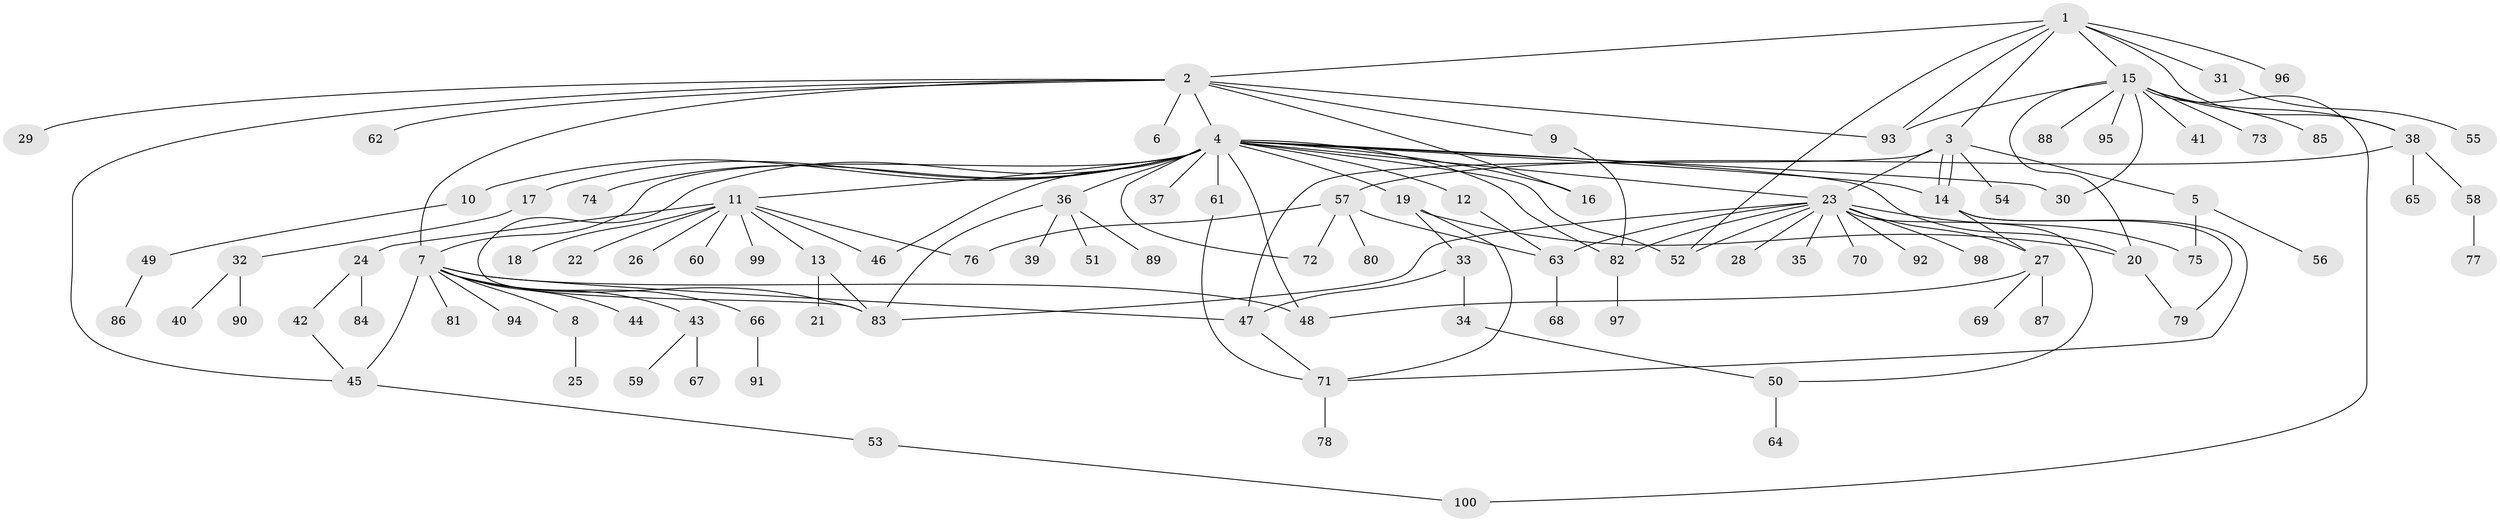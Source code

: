 // Generated by graph-tools (version 1.1) at 2025/26/03/09/25 03:26:06]
// undirected, 100 vertices, 137 edges
graph export_dot {
graph [start="1"]
  node [color=gray90,style=filled];
  1;
  2;
  3;
  4;
  5;
  6;
  7;
  8;
  9;
  10;
  11;
  12;
  13;
  14;
  15;
  16;
  17;
  18;
  19;
  20;
  21;
  22;
  23;
  24;
  25;
  26;
  27;
  28;
  29;
  30;
  31;
  32;
  33;
  34;
  35;
  36;
  37;
  38;
  39;
  40;
  41;
  42;
  43;
  44;
  45;
  46;
  47;
  48;
  49;
  50;
  51;
  52;
  53;
  54;
  55;
  56;
  57;
  58;
  59;
  60;
  61;
  62;
  63;
  64;
  65;
  66;
  67;
  68;
  69;
  70;
  71;
  72;
  73;
  74;
  75;
  76;
  77;
  78;
  79;
  80;
  81;
  82;
  83;
  84;
  85;
  86;
  87;
  88;
  89;
  90;
  91;
  92;
  93;
  94;
  95;
  96;
  97;
  98;
  99;
  100;
  1 -- 2;
  1 -- 3;
  1 -- 15;
  1 -- 31;
  1 -- 38;
  1 -- 52;
  1 -- 93;
  1 -- 96;
  2 -- 4;
  2 -- 6;
  2 -- 7;
  2 -- 9;
  2 -- 16;
  2 -- 29;
  2 -- 45;
  2 -- 62;
  2 -- 93;
  3 -- 5;
  3 -- 14;
  3 -- 14;
  3 -- 23;
  3 -- 47;
  3 -- 54;
  4 -- 7;
  4 -- 10;
  4 -- 11;
  4 -- 12;
  4 -- 14;
  4 -- 16;
  4 -- 17;
  4 -- 19;
  4 -- 20;
  4 -- 23;
  4 -- 30;
  4 -- 36;
  4 -- 37;
  4 -- 46;
  4 -- 48;
  4 -- 52;
  4 -- 61;
  4 -- 72;
  4 -- 74;
  4 -- 82;
  4 -- 83;
  5 -- 56;
  5 -- 75;
  7 -- 8;
  7 -- 43;
  7 -- 44;
  7 -- 45;
  7 -- 47;
  7 -- 48;
  7 -- 66;
  7 -- 81;
  7 -- 83;
  7 -- 94;
  8 -- 25;
  9 -- 82;
  10 -- 49;
  11 -- 13;
  11 -- 18;
  11 -- 22;
  11 -- 24;
  11 -- 26;
  11 -- 46;
  11 -- 60;
  11 -- 76;
  11 -- 99;
  12 -- 63;
  13 -- 21;
  13 -- 83;
  14 -- 27;
  14 -- 71;
  14 -- 79;
  15 -- 20;
  15 -- 30;
  15 -- 38;
  15 -- 41;
  15 -- 73;
  15 -- 85;
  15 -- 88;
  15 -- 93;
  15 -- 95;
  15 -- 100;
  17 -- 32;
  19 -- 20;
  19 -- 33;
  19 -- 71;
  20 -- 79;
  23 -- 27;
  23 -- 28;
  23 -- 35;
  23 -- 50;
  23 -- 52;
  23 -- 63;
  23 -- 70;
  23 -- 75;
  23 -- 82;
  23 -- 83;
  23 -- 92;
  23 -- 98;
  24 -- 42;
  24 -- 84;
  27 -- 48;
  27 -- 69;
  27 -- 87;
  31 -- 55;
  32 -- 40;
  32 -- 90;
  33 -- 34;
  33 -- 47;
  34 -- 50;
  36 -- 39;
  36 -- 51;
  36 -- 83;
  36 -- 89;
  38 -- 57;
  38 -- 58;
  38 -- 65;
  42 -- 45;
  43 -- 59;
  43 -- 67;
  45 -- 53;
  47 -- 71;
  49 -- 86;
  50 -- 64;
  53 -- 100;
  57 -- 63;
  57 -- 72;
  57 -- 76;
  57 -- 80;
  58 -- 77;
  61 -- 71;
  63 -- 68;
  66 -- 91;
  71 -- 78;
  82 -- 97;
}
